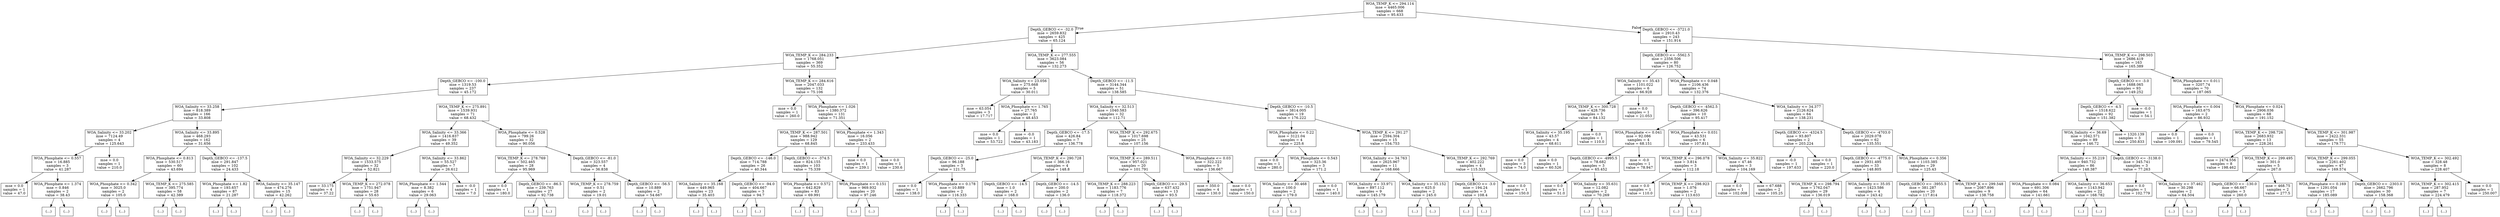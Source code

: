 digraph Tree {
node [shape=box] ;
0 [label="WOA_TEMP_K <= 294.114\nmse = 4465.006\nsamples = 668\nvalue = 95.633"] ;
1 [label="Depth_GEBCO <= -32.0\nmse = 2659.832\nsamples = 425\nvalue = 65.124"] ;
0 -> 1 [labeldistance=2.5, labelangle=45, headlabel="True"] ;
2 [label="WOA_TEMP_K <= 284.233\nmse = 1768.051\nsamples = 369\nvalue = 55.352"] ;
1 -> 2 ;
3 [label="Depth_GEBCO <= -100.0\nmse = 1319.53\nsamples = 237\nvalue = 45.172"] ;
2 -> 3 ;
4 [label="WOA_Salinity <= 33.258\nmse = 818.389\nsamples = 166\nvalue = 33.808"] ;
3 -> 4 ;
5 [label="WOA_Salinity <= 33.202\nmse = 7124.49\nsamples = 4\nvalue = 125.643"] ;
4 -> 5 ;
6 [label="WOA_Phosphate <= 0.557\nmse = 16.885\nsamples = 3\nvalue = 41.287"] ;
5 -> 6 ;
7 [label="mse = 0.0\nsamples = 1\nvalue = 47.0"] ;
6 -> 7 ;
8 [label="WOA_Phosphate <= 1.374\nmse = 0.846\nsamples = 2\nvalue = 38.43"] ;
6 -> 8 ;
9 [label="(...)"] ;
8 -> 9 ;
10 [label="(...)"] ;
8 -> 10 ;
11 [label="mse = 0.0\nsamples = 1\nvalue = 210.0"] ;
5 -> 11 ;
12 [label="WOA_Salinity <= 33.895\nmse = 468.293\nsamples = 162\nvalue = 31.656"] ;
4 -> 12 ;
13 [label="WOA_Phosphate <= 0.813\nmse = 530.517\nsamples = 60\nvalue = 43.694"] ;
12 -> 13 ;
14 [label="WOA_Phosphate <= 0.342\nmse = 3025.0\nsamples = 2\nvalue = 105.0"] ;
13 -> 14 ;
15 [label="(...)"] ;
14 -> 15 ;
16 [label="(...)"] ;
14 -> 16 ;
17 [label="WOA_TEMP_K <= 275.585\nmse = 395.774\nsamples = 58\nvalue = 42.389"] ;
13 -> 17 ;
18 [label="(...)"] ;
17 -> 18 ;
103 [label="(...)"] ;
17 -> 103 ;
126 [label="Depth_GEBCO <= -137.5\nmse = 291.847\nsamples = 102\nvalue = 24.433"] ;
12 -> 126 ;
127 [label="WOA_Phosphate <= 1.82\nmse = 193.657\nsamples = 87\nvalue = 21.287"] ;
126 -> 127 ;
128 [label="(...)"] ;
127 -> 128 ;
239 [label="(...)"] ;
127 -> 239 ;
244 [label="WOA_Salinity <= 35.147\nmse = 474.276\nsamples = 15\nvalue = 42.262"] ;
126 -> 244 ;
245 [label="(...)"] ;
244 -> 245 ;
254 [label="(...)"] ;
244 -> 254 ;
267 [label="WOA_TEMP_K <= 275.891\nmse = 1539.931\nsamples = 71\nvalue = 68.432"] ;
3 -> 267 ;
268 [label="WOA_Salinity <= 33.366\nmse = 1416.837\nsamples = 39\nvalue = 49.352"] ;
267 -> 268 ;
269 [label="WOA_Salinity <= 32.229\nmse = 1533.575\nsamples = 32\nvalue = 52.821"] ;
268 -> 269 ;
270 [label="mse = 33.175\nsamples = 4\nvalue = 37.22"] ;
269 -> 270 ;
271 [label="WOA_TEMP_K <= 272.078\nmse = 1751.947\nsamples = 28\nvalue = 55.63"] ;
269 -> 271 ;
272 [label="(...)"] ;
271 -> 272 ;
277 [label="(...)"] ;
271 -> 277 ;
284 [label="WOA_Salinity <= 33.862\nmse = 55.527\nsamples = 7\nvalue = 26.612"] ;
268 -> 284 ;
285 [label="WOA_Phosphate <= 1.544\nmse = 8.382\nsamples = 6\nvalue = 29.063"] ;
284 -> 285 ;
286 [label="(...)"] ;
285 -> 286 ;
287 [label="(...)"] ;
285 -> 287 ;
292 [label="mse = -0.0\nsamples = 1\nvalue = 7.0"] ;
284 -> 292 ;
293 [label="WOA_Phosphate <= 0.528\nmse = 799.26\nsamples = 32\nvalue = 90.056"] ;
267 -> 293 ;
294 [label="WOA_TEMP_K <= 278.769\nmse = 502.465\nsamples = 28\nvalue = 95.969"] ;
293 -> 294 ;
295 [label="mse = 0.0\nsamples = 1\nvalue = 180.0"] ;
294 -> 295 ;
296 [label="Depth_GEBCO <= -86.5\nmse = 239.763\nsamples = 27\nvalue = 92.738"] ;
294 -> 296 ;
297 [label="(...)"] ;
296 -> 297 ;
304 [label="(...)"] ;
296 -> 304 ;
325 [label="Depth_GEBCO <= -81.0\nmse = 323.557\nsamples = 4\nvalue = 36.838"] ;
293 -> 325 ;
326 [label="WOA_TEMP_K <= 278.759\nmse = 0.51\nsamples = 2\nvalue = 19.01"] ;
325 -> 326 ;
327 [label="(...)"] ;
326 -> 327 ;
328 [label="(...)"] ;
326 -> 328 ;
329 [label="Depth_GEBCO <= -56.5\nmse = 10.889\nsamples = 2\nvalue = 54.667"] ;
325 -> 329 ;
330 [label="(...)"] ;
329 -> 330 ;
331 [label="(...)"] ;
329 -> 331 ;
332 [label="WOA_TEMP_K <= 284.616\nmse = 2047.033\nsamples = 132\nvalue = 75.106"] ;
2 -> 332 ;
333 [label="mse = 0.0\nsamples = 1\nvalue = 260.0"] ;
332 -> 333 ;
334 [label="WOA_Phosphate <= 1.026\nmse = 1380.372\nsamples = 131\nvalue = 71.351"] ;
332 -> 334 ;
335 [label="WOA_TEMP_K <= 287.501\nmse = 988.942\nsamples = 129\nvalue = 68.845"] ;
334 -> 335 ;
336 [label="Depth_GEBCO <= -146.0\nmse = 714.788\nsamples = 26\nvalue = 40.344"] ;
335 -> 336 ;
337 [label="WOA_Salinity <= 35.168\nmse = 449.965\nsamples = 23\nvalue = 35.403"] ;
336 -> 337 ;
338 [label="(...)"] ;
337 -> 338 ;
357 [label="(...)"] ;
337 -> 357 ;
376 [label="Depth_GEBCO <= -94.0\nmse = 404.667\nsamples = 3\nvalue = 94.7"] ;
336 -> 376 ;
377 [label="(...)"] ;
376 -> 377 ;
378 [label="(...)"] ;
376 -> 378 ;
381 [label="Depth_GEBCO <= -374.5\nmse = 824.155\nsamples = 103\nvalue = 75.339"] ;
335 -> 381 ;
382 [label="WOA_Phosphate <= 0.572\nmse = 642.829\nsamples = 83\nvalue = 69.991"] ;
381 -> 382 ;
383 [label="(...)"] ;
382 -> 383 ;
510 [label="(...)"] ;
382 -> 510 ;
523 [label="WOA_Phosphate <= 0.151\nmse = 969.932\nsamples = 20\nvalue = 97.246"] ;
381 -> 523 ;
524 [label="(...)"] ;
523 -> 524 ;
545 [label="(...)"] ;
523 -> 545 ;
560 [label="WOA_Phosphate <= 1.343\nmse = 16.056\nsamples = 2\nvalue = 233.433"] ;
334 -> 560 ;
561 [label="mse = 0.0\nsamples = 1\nvalue = 239.1"] ;
560 -> 561 ;
562 [label="mse = 0.0\nsamples = 1\nvalue = 230.6"] ;
560 -> 562 ;
563 [label="WOA_TEMP_K <= 277.555\nmse = 3623.084\nsamples = 56\nvalue = 132.273"] ;
1 -> 563 ;
564 [label="WOA_Salinity <= 23.056\nmse = 275.668\nsamples = 5\nvalue = 30.011"] ;
563 -> 564 ;
565 [label="mse = 63.054\nsamples = 3\nvalue = 17.717"] ;
564 -> 565 ;
566 [label="WOA_Phosphate <= 1.765\nmse = 27.765\nsamples = 2\nvalue = 48.453"] ;
564 -> 566 ;
567 [label="mse = 0.0\nsamples = 1\nvalue = 53.722"] ;
566 -> 567 ;
568 [label="mse = -0.0\nsamples = 1\nvalue = 43.183"] ;
566 -> 568 ;
569 [label="Depth_GEBCO <= -11.5\nmse = 3144.344\nsamples = 51\nvalue = 138.585"] ;
563 -> 569 ;
570 [label="WOA_Salinity <= 32.513\nmse = 1040.583\nsamples = 32\nvalue = 112.71"] ;
569 -> 570 ;
571 [label="Depth_GEBCO <= -17.5\nmse = 426.84\nsamples = 7\nvalue = 136.778"] ;
570 -> 571 ;
572 [label="Depth_GEBCO <= -25.0\nmse = 96.188\nsamples = 3\nvalue = 121.75"] ;
571 -> 572 ;
573 [label="mse = 0.0\nsamples = 1\nvalue = 138.0"] ;
572 -> 573 ;
574 [label="WOA_Phosphate <= 0.178\nmse = 10.889\nsamples = 2\nvalue = 116.333"] ;
572 -> 574 ;
575 [label="(...)"] ;
574 -> 575 ;
576 [label="(...)"] ;
574 -> 576 ;
577 [label="WOA_TEMP_K <= 290.728\nmse = 366.16\nsamples = 4\nvalue = 148.8"] ;
571 -> 577 ;
578 [label="Depth_GEBCO <= -14.5\nmse = 1.0\nsamples = 2\nvalue = 168.0"] ;
577 -> 578 ;
579 [label="(...)"] ;
578 -> 579 ;
580 [label="(...)"] ;
578 -> 580 ;
581 [label="Depth_GEBCO <= -14.5\nmse = 200.0\nsamples = 2\nvalue = 136.0"] ;
577 -> 581 ;
582 [label="(...)"] ;
581 -> 582 ;
583 [label="(...)"] ;
581 -> 583 ;
584 [label="WOA_TEMP_K <= 292.675\nmse = 1017.698\nsamples = 25\nvalue = 107.156"] ;
570 -> 584 ;
585 [label="WOA_TEMP_K <= 289.511\nmse = 957.021\nsamples = 20\nvalue = 101.791"] ;
584 -> 585 ;
586 [label="WOA_TEMP_K <= 288.223\nmse = 1183.776\nsamples = 7\nvalue = 118.372"] ;
585 -> 586 ;
587 [label="(...)"] ;
586 -> 587 ;
594 [label="(...)"] ;
586 -> 594 ;
599 [label="Depth_GEBCO <= -29.5\nmse = 637.432\nsamples = 13\nvalue = 93.5"] ;
585 -> 599 ;
600 [label="(...)"] ;
599 -> 600 ;
601 [label="(...)"] ;
599 -> 601 ;
618 [label="WOA_Phosphate <= 0.03\nmse = 322.222\nsamples = 5\nvalue = 136.667"] ;
584 -> 618 ;
619 [label="mse = 350.0\nsamples = 4\nvalue = 130.0"] ;
618 -> 619 ;
620 [label="mse = 0.0\nsamples = 1\nvalue = 150.0"] ;
618 -> 620 ;
621 [label="Depth_GEBCO <= -10.5\nmse = 3814.005\nsamples = 19\nvalue = 176.222"] ;
569 -> 621 ;
622 [label="WOA_Phosphate <= 0.22\nmse = 3121.04\nsamples = 4\nvalue = 225.6"] ;
621 -> 622 ;
623 [label="mse = 0.0\nsamples = 1\nvalue = 280.0"] ;
622 -> 623 ;
624 [label="WOA_Phosphate <= 0.543\nmse = 323.36\nsamples = 3\nvalue = 171.2"] ;
622 -> 624 ;
625 [label="WOA_Salinity <= 30.468\nmse = 100.0\nsamples = 2\nvalue = 179.0"] ;
624 -> 625 ;
626 [label="(...)"] ;
625 -> 626 ;
627 [label="(...)"] ;
625 -> 627 ;
628 [label="mse = 0.0\nsamples = 1\nvalue = 140.0"] ;
624 -> 628 ;
629 [label="WOA_TEMP_K <= 291.27\nmse = 2594.304\nsamples = 15\nvalue = 154.753"] ;
621 -> 629 ;
630 [label="WOA_Salinity <= 34.763\nmse = 2625.967\nsamples = 11\nvalue = 168.666"] ;
629 -> 630 ;
631 [label="WOA_Salinity <= 33.971\nmse = 897.112\nsamples = 9\nvalue = 145.179"] ;
630 -> 631 ;
632 [label="(...)"] ;
631 -> 632 ;
643 [label="(...)"] ;
631 -> 643 ;
646 [label="WOA_Salinity <= 35.152\nmse = 625.0\nsamples = 2\nvalue = 245.0"] ;
630 -> 646 ;
647 [label="(...)"] ;
646 -> 647 ;
648 [label="(...)"] ;
646 -> 648 ;
649 [label="WOA_TEMP_K <= 292.769\nmse = 402.222\nsamples = 4\nvalue = 115.333"] ;
629 -> 649 ;
650 [label="Depth_GEBCO <= -3.0\nmse = 194.24\nsamples = 3\nvalue = 108.4"] ;
649 -> 650 ;
651 [label="(...)"] ;
650 -> 651 ;
654 [label="(...)"] ;
650 -> 654 ;
655 [label="mse = 0.0\nsamples = 1\nvalue = 150.0"] ;
649 -> 655 ;
656 [label="Depth_GEBCO <= -3721.0\nmse = 2910.43\nsamples = 243\nvalue = 151.914"] ;
0 -> 656 [labeldistance=2.5, labelangle=-45, headlabel="False"] ;
657 [label="Depth_GEBCO <= -5562.5\nmse = 2356.506\nsamples = 80\nvalue = 126.752"] ;
656 -> 657 ;
658 [label="WOA_Salinity <= 35.43\nmse = 1101.022\nsamples = 6\nvalue = 66.928"] ;
657 -> 658 ;
659 [label="WOA_TEMP_K <= 300.728\nmse = 428.736\nsamples = 5\nvalue = 84.132"] ;
658 -> 659 ;
660 [label="WOA_Salinity <= 35.195\nmse = 43.57\nsamples = 4\nvalue = 68.611"] ;
659 -> 660 ;
661 [label="mse = 0.0\nsamples = 3\nvalue = 74.0"] ;
660 -> 661 ;
662 [label="mse = 0.0\nsamples = 1\nvalue = 60.526"] ;
660 -> 662 ;
663 [label="mse = 0.0\nsamples = 1\nvalue = 110.0"] ;
659 -> 663 ;
664 [label="mse = 0.0\nsamples = 1\nvalue = 21.053"] ;
658 -> 664 ;
665 [label="WOA_Phosphate <= 0.048\nmse = 2106.436\nsamples = 74\nvalue = 132.376"] ;
657 -> 665 ;
666 [label="Depth_GEBCO <= -4562.5\nmse = 396.626\nsamples = 10\nvalue = 95.417"] ;
665 -> 666 ;
667 [label="WOA_Phosphate <= 0.041\nmse = 92.086\nsamples = 4\nvalue = 68.151"] ;
666 -> 667 ;
668 [label="Depth_GEBCO <= -4995.5\nmse = 78.682\nsamples = 3\nvalue = 65.452"] ;
667 -> 668 ;
669 [label="mse = 0.0\nsamples = 1\nvalue = 51.0"] ;
668 -> 669 ;
670 [label="WOA_Salinity <= 35.631\nmse = 12.082\nsamples = 2\nvalue = 70.269"] ;
668 -> 670 ;
671 [label="(...)"] ;
670 -> 671 ;
672 [label="(...)"] ;
670 -> 672 ;
673 [label="mse = -0.0\nsamples = 1\nvalue = 78.947"] ;
667 -> 673 ;
674 [label="WOA_Phosphate <= 0.031\nmse = 43.531\nsamples = 6\nvalue = 107.811"] ;
666 -> 674 ;
675 [label="WOA_TEMP_K <= 296.078\nmse = 3.814\nsamples = 3\nvalue = 112.18"] ;
674 -> 675 ;
676 [label="mse = 0.0\nsamples = 1\nvalue = 110.0"] ;
675 -> 676 ;
677 [label="WOA_TEMP_K <= 298.923\nmse = 1.076\nsamples = 2\nvalue = 113.633"] ;
675 -> 677 ;
678 [label="(...)"] ;
677 -> 678 ;
679 [label="(...)"] ;
677 -> 679 ;
680 [label="WOA_Salinity <= 35.822\nmse = 47.46\nsamples = 3\nvalue = 104.169"] ;
674 -> 680 ;
681 [label="mse = 0.0\nsamples = 1\nvalue = 102.008"] ;
680 -> 681 ;
682 [label="mse = 67.688\nsamples = 2\nvalue = 105.25"] ;
680 -> 682 ;
683 [label="WOA_Salinity <= 34.377\nmse = 2126.624\nsamples = 64\nvalue = 138.231"] ;
665 -> 683 ;
684 [label="Depth_GEBCO <= -4324.5\nmse = 93.807\nsamples = 2\nvalue = 203.224"] ;
683 -> 684 ;
685 [label="mse = -0.0\nsamples = 1\nvalue = 197.633"] ;
684 -> 685 ;
686 [label="mse = 0.0\nsamples = 1\nvalue = 220.0"] ;
684 -> 686 ;
687 [label="Depth_GEBCO <= -4703.0\nmse = 2029.078\nsamples = 62\nvalue = 135.551"] ;
683 -> 687 ;
688 [label="Depth_GEBCO <= -4775.0\nmse = 2931.495\nsamples = 33\nvalue = 148.805"] ;
687 -> 688 ;
689 [label="WOA_TEMP_K <= 298.794\nmse = 1762.047\nsamples = 29\nvalue = 136.019"] ;
688 -> 689 ;
690 [label="(...)"] ;
689 -> 690 ;
717 [label="(...)"] ;
689 -> 717 ;
746 [label="WOA_Salinity <= 35.05\nmse = 1423.586\nsamples = 4\nvalue = 243.42"] ;
688 -> 746 ;
747 [label="(...)"] ;
746 -> 747 ;
748 [label="(...)"] ;
746 -> 748 ;
751 [label="WOA_Phosphate <= 0.356\nmse = 1103.385\nsamples = 29\nvalue = 125.43"] ;
687 -> 751 ;
752 [label="Depth_GEBCO <= -3955.5\nmse = 381.287\nsamples = 20\nvalue = 117.814"] ;
751 -> 752 ;
753 [label="(...)"] ;
752 -> 753 ;
780 [label="(...)"] ;
752 -> 780 ;
789 [label="WOA_TEMP_K <= 299.548\nmse = 2087.896\nsamples = 9\nvalue = 138.758"] ;
751 -> 789 ;
790 [label="(...)"] ;
789 -> 790 ;
805 [label="(...)"] ;
789 -> 805 ;
806 [label="WOA_TEMP_K <= 298.503\nmse = 2686.419\nsamples = 163\nvalue = 165.389"] ;
656 -> 806 ;
807 [label="Depth_GEBCO <= -3.0\nmse = 1688.065\nsamples = 93\nvalue = 149.252"] ;
806 -> 807 ;
808 [label="Depth_GEBCO <= -4.5\nmse = 1518.622\nsamples = 92\nvalue = 151.382"] ;
807 -> 808 ;
809 [label="WOA_Salinity <= 36.69\nmse = 1042.571\nsamples = 89\nvalue = 146.72"] ;
808 -> 809 ;
810 [label="WOA_Salinity <= 35.219\nmse = 940.732\nsamples = 86\nvalue = 148.387"] ;
809 -> 810 ;
811 [label="WOA_Phosphate <= 0.084\nmse = 691.306\nsamples = 64\nvalue = 141.661"] ;
810 -> 811 ;
812 [label="(...)"] ;
811 -> 812 ;
815 [label="(...)"] ;
811 -> 815 ;
898 [label="WOA_Salinity <= 36.653\nmse = 1143.942\nsamples = 22\nvalue = 168.782"] ;
810 -> 898 ;
899 [label="(...)"] ;
898 -> 899 ;
926 [label="(...)"] ;
898 -> 926 ;
927 [label="Depth_GEBCO <= -3138.0\nmse = 345.741\nsamples = 3\nvalue = 77.263"] ;
809 -> 927 ;
928 [label="mse = 0.0\nsamples = 1\nvalue = 102.779"] ;
927 -> 928 ;
929 [label="WOA_Salinity <= 37.462\nmse = 30.298\nsamples = 2\nvalue = 64.504"] ;
927 -> 929 ;
930 [label="(...)"] ;
929 -> 930 ;
931 [label="(...)"] ;
929 -> 931 ;
932 [label="mse = 1320.139\nsamples = 3\nvalue = 250.833"] ;
808 -> 932 ;
933 [label="mse = -0.0\nsamples = 1\nvalue = 54.1"] ;
807 -> 933 ;
934 [label="WOA_Phosphate <= 0.011\nmse = 3207.74\nsamples = 70\nvalue = 187.065"] ;
806 -> 934 ;
935 [label="WOA_Phosphate <= 0.004\nmse = 163.675\nsamples = 2\nvalue = 86.932"] ;
934 -> 935 ;
936 [label="mse = 0.0\nsamples = 1\nvalue = 109.091"] ;
935 -> 936 ;
937 [label="mse = 0.0\nsamples = 1\nvalue = 79.545"] ;
935 -> 937 ;
938 [label="WOA_Phosphate <= 0.024\nmse = 2906.036\nsamples = 68\nvalue = 191.152"] ;
934 -> 938 ;
939 [label="WOA_TEMP_K <= 298.726\nmse = 2683.932\nsamples = 13\nvalue = 228.261"] ;
938 -> 939 ;
940 [label="mse = 2474.556\nsamples = 8\nvalue = 198.462"] ;
939 -> 940 ;
941 [label="WOA_TEMP_K <= 299.495\nmse = 301.0\nsamples = 5\nvalue = 267.0"] ;
939 -> 941 ;
942 [label="Depth_GEBCO <= -130.0\nmse = 66.667\nsamples = 3\nvalue = 260.0"] ;
941 -> 942 ;
943 [label="(...)"] ;
942 -> 943 ;
944 [label="(...)"] ;
942 -> 944 ;
945 [label="mse = 468.75\nsamples = 2\nvalue = 277.5"] ;
941 -> 945 ;
946 [label="WOA_TEMP_K <= 301.987\nmse = 2422.331\nsamples = 55\nvalue = 179.771"] ;
938 -> 946 ;
947 [label="WOA_TEMP_K <= 299.055\nmse = 2261.402\nsamples = 47\nvalue = 169.574"] ;
946 -> 947 ;
948 [label="WOA_Phosphate <= 0.169\nmse = 1291.054\nsamples = 17\nvalue = 185.089"] ;
947 -> 948 ;
949 [label="(...)"] ;
948 -> 949 ;
964 [label="(...)"] ;
948 -> 964 ;
971 [label="Depth_GEBCO <= -2303.0\nmse = 2662.796\nsamples = 30\nvalue = 158.368"] ;
947 -> 971 ;
972 [label="(...)"] ;
971 -> 972 ;
991 [label="(...)"] ;
971 -> 991 ;
1016 [label="WOA_TEMP_K <= 302.492\nmse = 328.48\nsamples = 8\nvalue = 228.407"] ;
946 -> 1016 ;
1017 [label="WOA_TEMP_K <= 302.415\nmse = 287.952\nsamples = 7\nvalue = 224.479"] ;
1016 -> 1017 ;
1018 [label="(...)"] ;
1017 -> 1018 ;
1025 [label="(...)"] ;
1017 -> 1025 ;
1026 [label="mse = 0.0\nsamples = 1\nvalue = 250.007"] ;
1016 -> 1026 ;
}